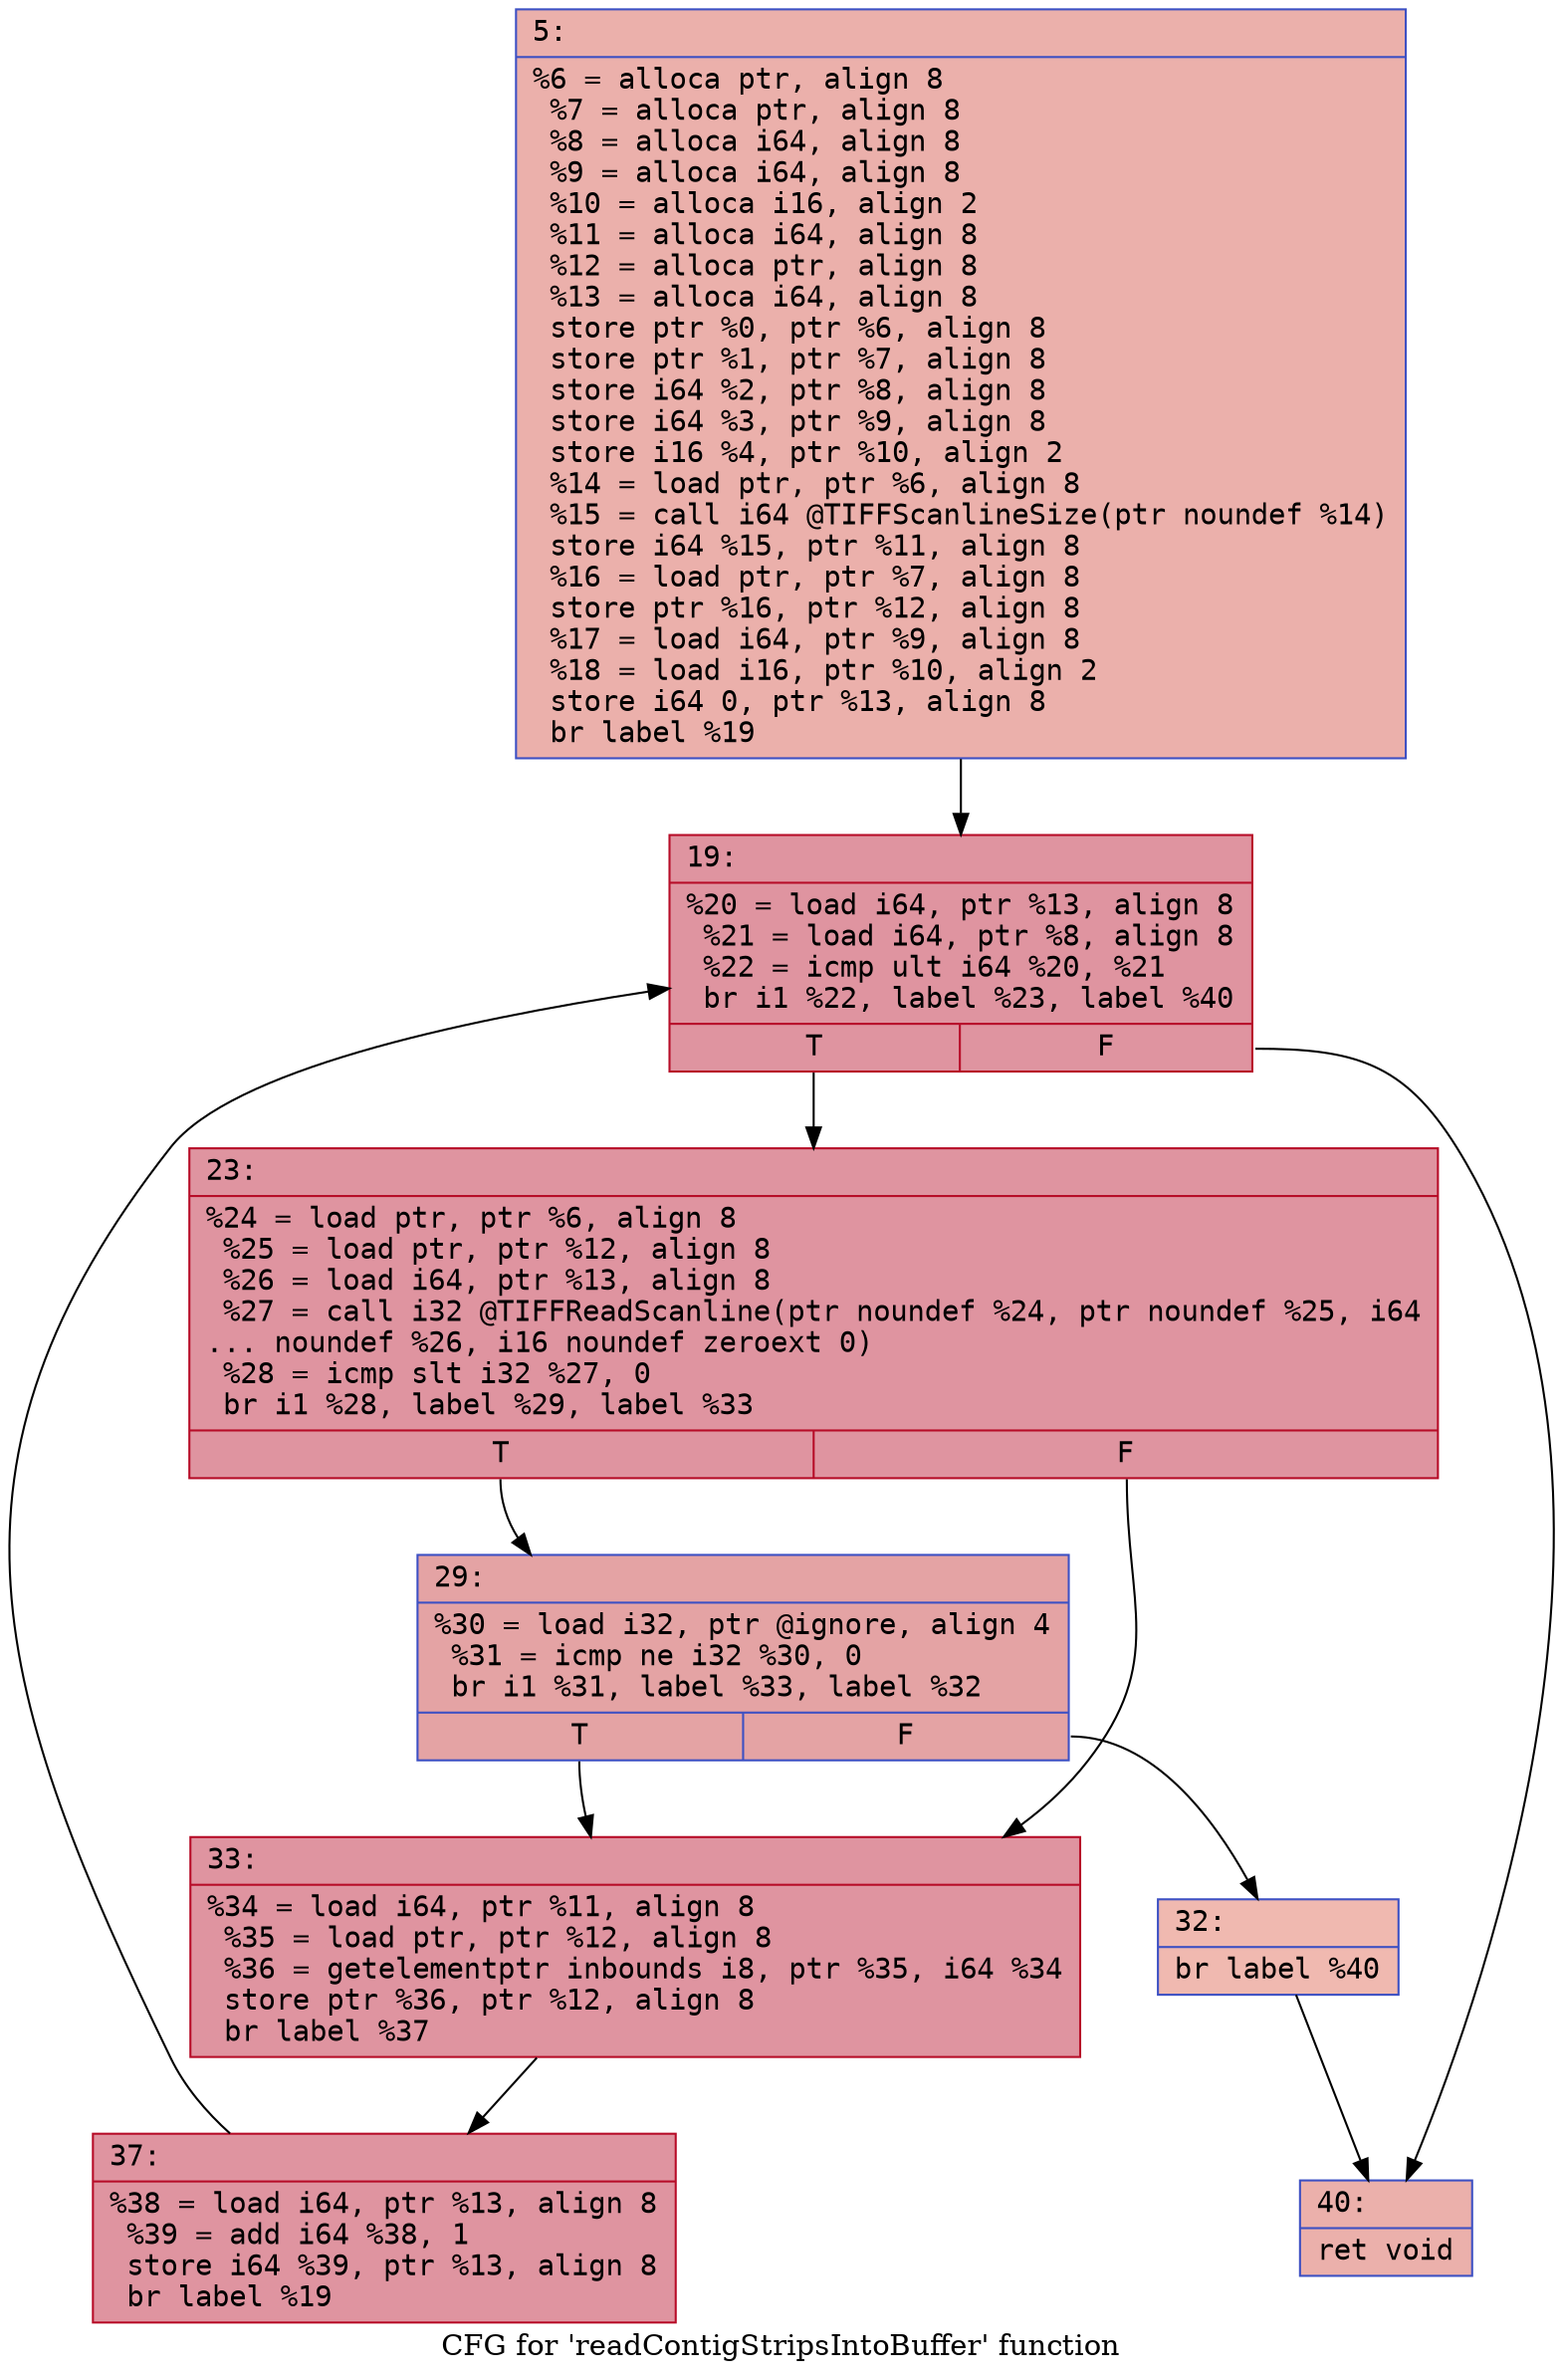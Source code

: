 digraph "CFG for 'readContigStripsIntoBuffer' function" {
	label="CFG for 'readContigStripsIntoBuffer' function";

	Node0x600001c4a3f0 [shape=record,color="#3d50c3ff", style=filled, fillcolor="#d24b4070" fontname="Courier",label="{5:\l|  %6 = alloca ptr, align 8\l  %7 = alloca ptr, align 8\l  %8 = alloca i64, align 8\l  %9 = alloca i64, align 8\l  %10 = alloca i16, align 2\l  %11 = alloca i64, align 8\l  %12 = alloca ptr, align 8\l  %13 = alloca i64, align 8\l  store ptr %0, ptr %6, align 8\l  store ptr %1, ptr %7, align 8\l  store i64 %2, ptr %8, align 8\l  store i64 %3, ptr %9, align 8\l  store i16 %4, ptr %10, align 2\l  %14 = load ptr, ptr %6, align 8\l  %15 = call i64 @TIFFScanlineSize(ptr noundef %14)\l  store i64 %15, ptr %11, align 8\l  %16 = load ptr, ptr %7, align 8\l  store ptr %16, ptr %12, align 8\l  %17 = load i64, ptr %9, align 8\l  %18 = load i16, ptr %10, align 2\l  store i64 0, ptr %13, align 8\l  br label %19\l}"];
	Node0x600001c4a3f0 -> Node0x600001c4a440[tooltip="5 -> 19\nProbability 100.00%" ];
	Node0x600001c4a440 [shape=record,color="#b70d28ff", style=filled, fillcolor="#b70d2870" fontname="Courier",label="{19:\l|  %20 = load i64, ptr %13, align 8\l  %21 = load i64, ptr %8, align 8\l  %22 = icmp ult i64 %20, %21\l  br i1 %22, label %23, label %40\l|{<s0>T|<s1>F}}"];
	Node0x600001c4a440:s0 -> Node0x600001c4a490[tooltip="19 -> 23\nProbability 96.88%" ];
	Node0x600001c4a440:s1 -> Node0x600001c4a620[tooltip="19 -> 40\nProbability 3.12%" ];
	Node0x600001c4a490 [shape=record,color="#b70d28ff", style=filled, fillcolor="#b70d2870" fontname="Courier",label="{23:\l|  %24 = load ptr, ptr %6, align 8\l  %25 = load ptr, ptr %12, align 8\l  %26 = load i64, ptr %13, align 8\l  %27 = call i32 @TIFFReadScanline(ptr noundef %24, ptr noundef %25, i64\l... noundef %26, i16 noundef zeroext 0)\l  %28 = icmp slt i32 %27, 0\l  br i1 %28, label %29, label %33\l|{<s0>T|<s1>F}}"];
	Node0x600001c4a490:s0 -> Node0x600001c4a4e0[tooltip="23 -> 29\nProbability 37.50%" ];
	Node0x600001c4a490:s1 -> Node0x600001c4a580[tooltip="23 -> 33\nProbability 62.50%" ];
	Node0x600001c4a4e0 [shape=record,color="#3d50c3ff", style=filled, fillcolor="#c32e3170" fontname="Courier",label="{29:\l|  %30 = load i32, ptr @ignore, align 4\l  %31 = icmp ne i32 %30, 0\l  br i1 %31, label %33, label %32\l|{<s0>T|<s1>F}}"];
	Node0x600001c4a4e0:s0 -> Node0x600001c4a580[tooltip="29 -> 33\nProbability 96.88%" ];
	Node0x600001c4a4e0:s1 -> Node0x600001c4a530[tooltip="29 -> 32\nProbability 3.12%" ];
	Node0x600001c4a530 [shape=record,color="#3d50c3ff", style=filled, fillcolor="#de614d70" fontname="Courier",label="{32:\l|  br label %40\l}"];
	Node0x600001c4a530 -> Node0x600001c4a620[tooltip="32 -> 40\nProbability 100.00%" ];
	Node0x600001c4a580 [shape=record,color="#b70d28ff", style=filled, fillcolor="#b70d2870" fontname="Courier",label="{33:\l|  %34 = load i64, ptr %11, align 8\l  %35 = load ptr, ptr %12, align 8\l  %36 = getelementptr inbounds i8, ptr %35, i64 %34\l  store ptr %36, ptr %12, align 8\l  br label %37\l}"];
	Node0x600001c4a580 -> Node0x600001c4a5d0[tooltip="33 -> 37\nProbability 100.00%" ];
	Node0x600001c4a5d0 [shape=record,color="#b70d28ff", style=filled, fillcolor="#b70d2870" fontname="Courier",label="{37:\l|  %38 = load i64, ptr %13, align 8\l  %39 = add i64 %38, 1\l  store i64 %39, ptr %13, align 8\l  br label %19\l}"];
	Node0x600001c4a5d0 -> Node0x600001c4a440[tooltip="37 -> 19\nProbability 100.00%" ];
	Node0x600001c4a620 [shape=record,color="#3d50c3ff", style=filled, fillcolor="#d24b4070" fontname="Courier",label="{40:\l|  ret void\l}"];
}
